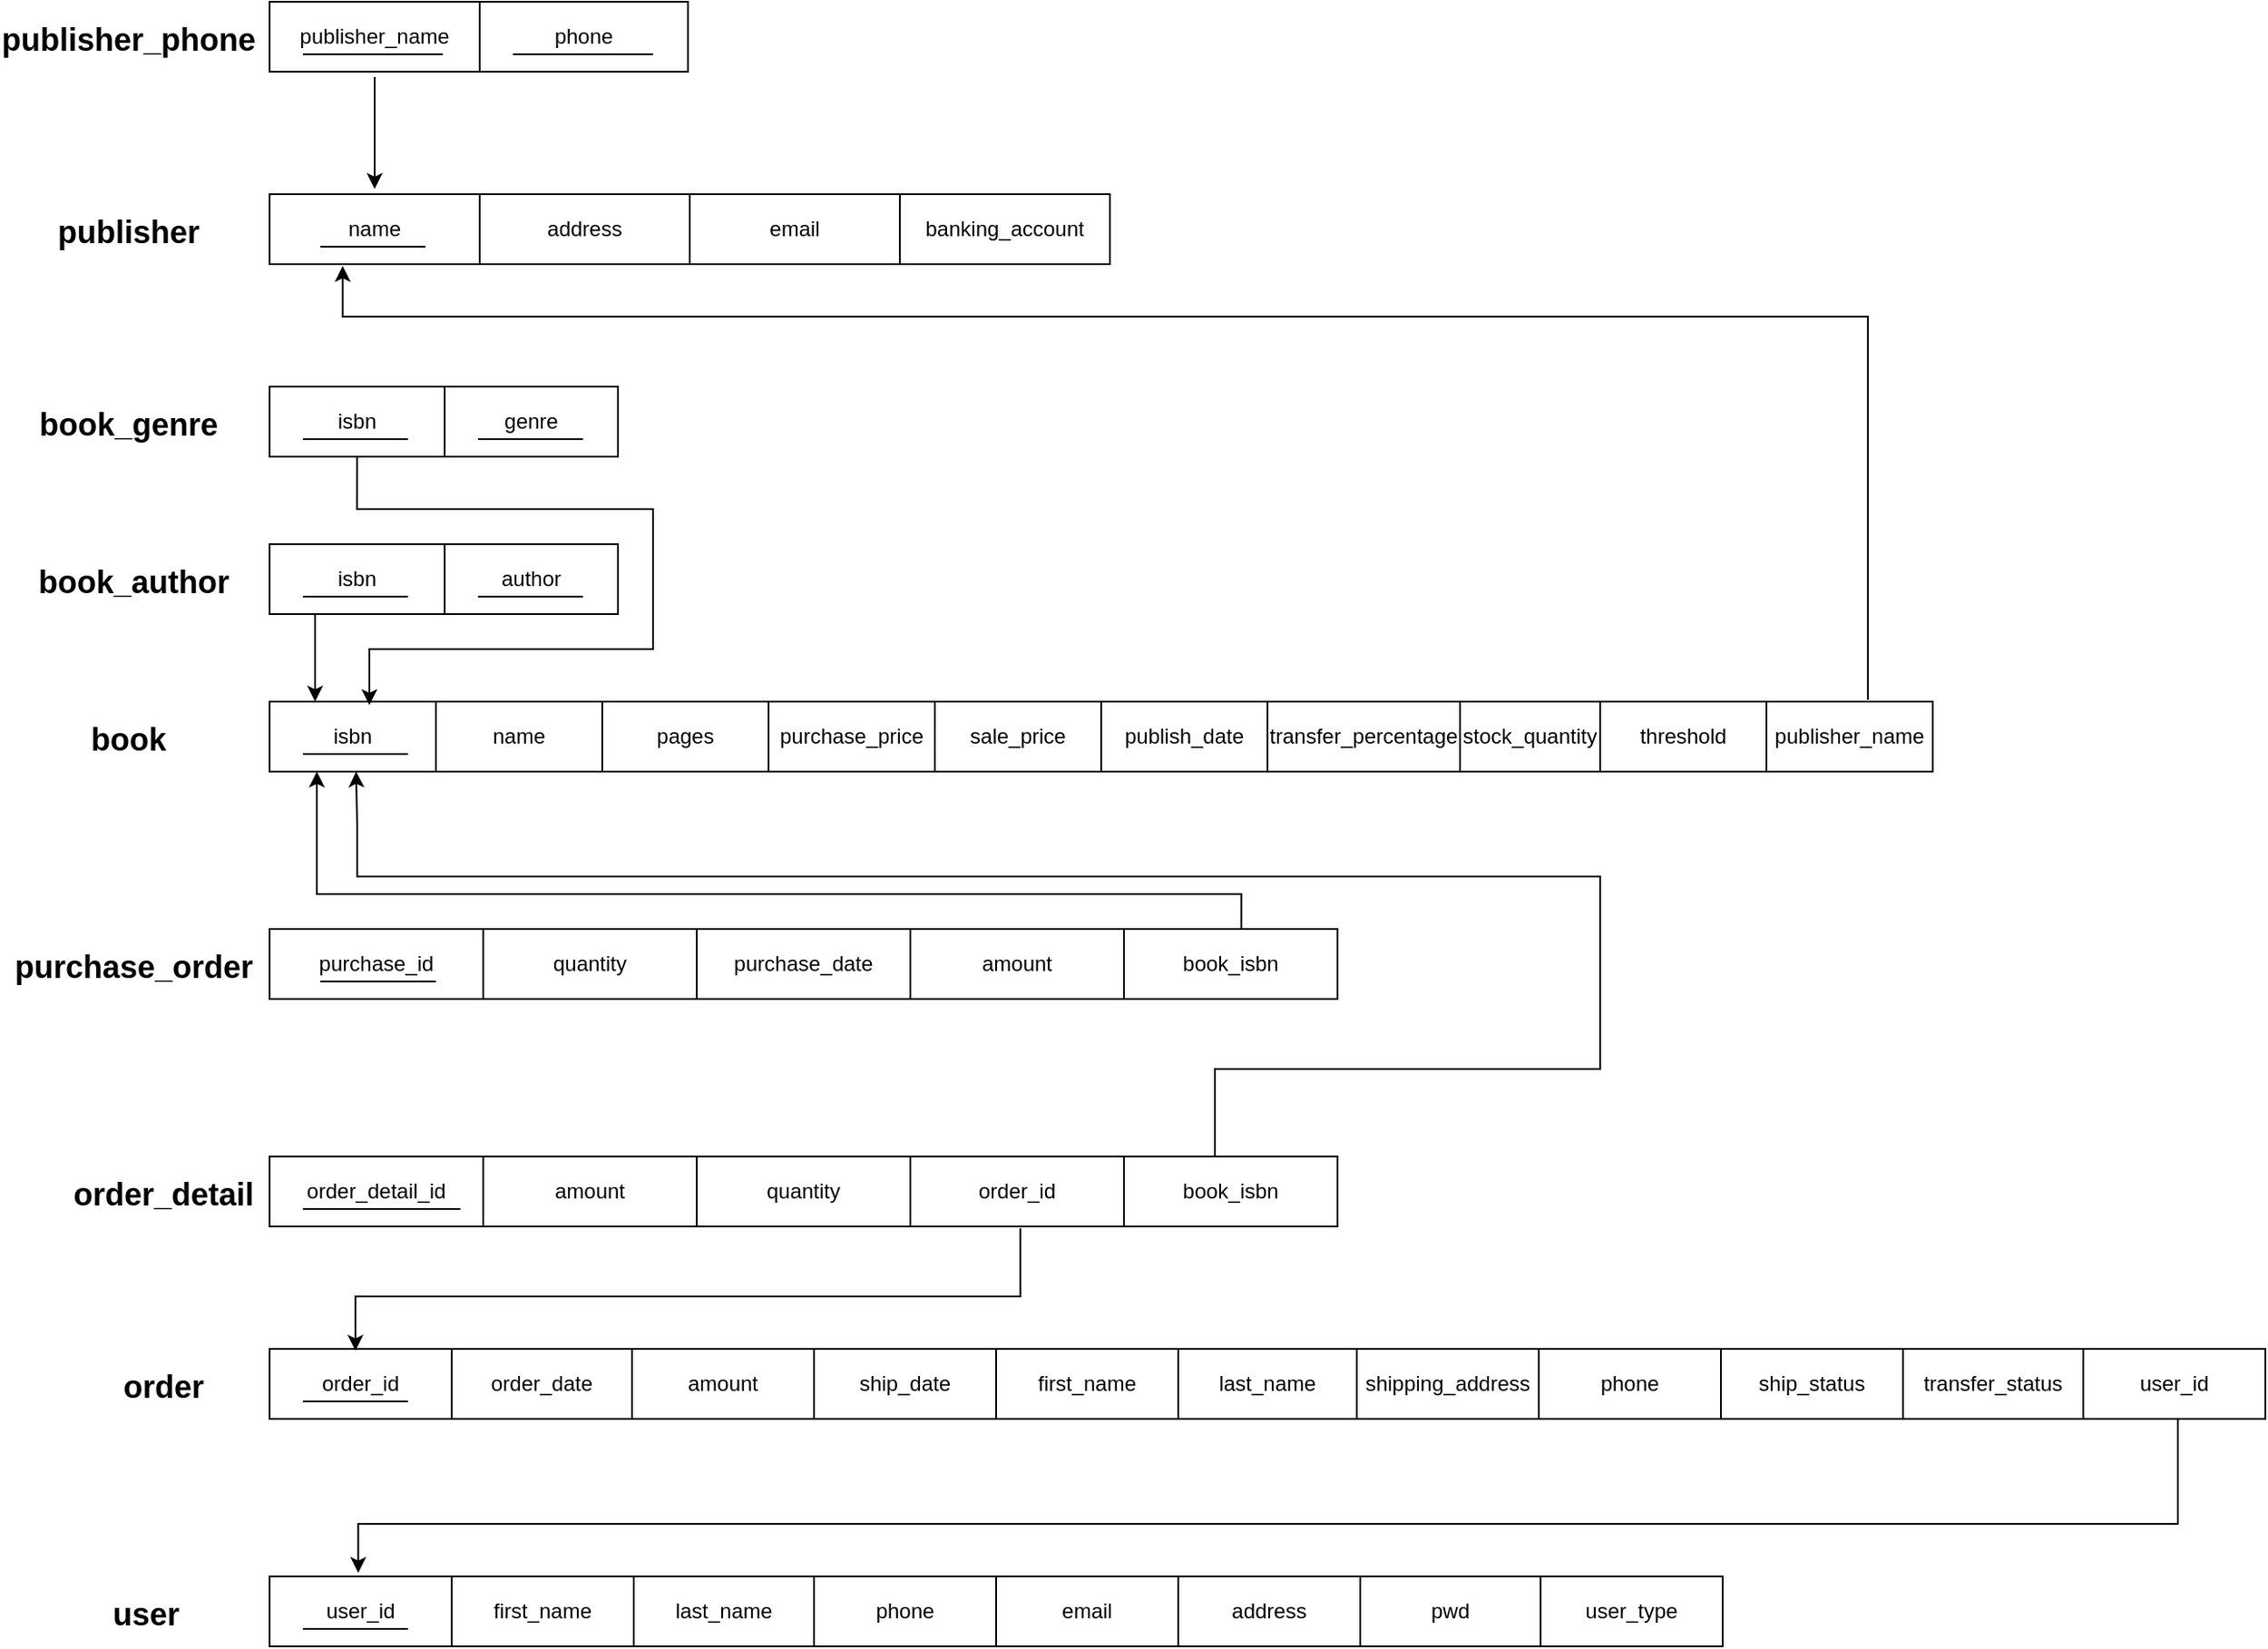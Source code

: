 <mxfile version="20.3.0" type="device"><diagram id="6dSAXso7YsHhL1uXERNB" name="第 1 页"><mxGraphModel dx="2889" dy="1225" grid="1" gridSize="10" guides="1" tooltips="1" connect="1" arrows="1" fold="1" page="1" pageScale="1" pageWidth="827" pageHeight="1169" math="0" shadow="0"><root><mxCell id="0"/><mxCell id="1" parent="0"/><mxCell id="fuvkfiXoWG5UHSVPARxQ-1" value="" style="shape=table;startSize=0;container=1;collapsible=0;childLayout=tableLayout;" vertex="1" parent="1"><mxGeometry x="151" y="220" width="480" height="40" as="geometry"/></mxCell><mxCell id="fuvkfiXoWG5UHSVPARxQ-2" value="" style="shape=tableRow;horizontal=0;startSize=0;swimlaneHead=0;swimlaneBody=0;top=0;left=0;bottom=0;right=0;collapsible=0;dropTarget=0;fillColor=none;points=[[0,0.5],[1,0.5]];portConstraint=eastwest;" vertex="1" parent="fuvkfiXoWG5UHSVPARxQ-1"><mxGeometry width="480" height="40" as="geometry"/></mxCell><mxCell id="fuvkfiXoWG5UHSVPARxQ-3" value="name" style="shape=partialRectangle;html=1;whiteSpace=wrap;connectable=0;overflow=hidden;fillColor=none;top=0;left=0;bottom=0;right=0;pointerEvents=1;" vertex="1" parent="fuvkfiXoWG5UHSVPARxQ-2"><mxGeometry width="120" height="40" as="geometry"><mxRectangle width="120" height="40" as="alternateBounds"/></mxGeometry></mxCell><mxCell id="fuvkfiXoWG5UHSVPARxQ-4" value="address" style="shape=partialRectangle;html=1;whiteSpace=wrap;connectable=0;overflow=hidden;fillColor=none;top=0;left=0;bottom=0;right=0;pointerEvents=1;" vertex="1" parent="fuvkfiXoWG5UHSVPARxQ-2"><mxGeometry x="120" width="120" height="40" as="geometry"><mxRectangle width="120" height="40" as="alternateBounds"/></mxGeometry></mxCell><mxCell id="fuvkfiXoWG5UHSVPARxQ-5" value="email" style="shape=partialRectangle;html=1;whiteSpace=wrap;connectable=0;overflow=hidden;fillColor=none;top=0;left=0;bottom=0;right=0;pointerEvents=1;" vertex="1" parent="fuvkfiXoWG5UHSVPARxQ-2"><mxGeometry x="240" width="120" height="40" as="geometry"><mxRectangle width="120" height="40" as="alternateBounds"/></mxGeometry></mxCell><mxCell id="fuvkfiXoWG5UHSVPARxQ-6" value="banking_account" style="shape=partialRectangle;html=1;whiteSpace=wrap;connectable=0;overflow=hidden;fillColor=none;top=0;left=0;bottom=0;right=0;pointerEvents=1;" vertex="1" parent="fuvkfiXoWG5UHSVPARxQ-2"><mxGeometry x="360" width="120" height="40" as="geometry"><mxRectangle width="120" height="40" as="alternateBounds"/></mxGeometry></mxCell><mxCell id="fuvkfiXoWG5UHSVPARxQ-8" value="" style="shape=table;startSize=0;container=1;collapsible=0;childLayout=tableLayout;" vertex="1" parent="1"><mxGeometry x="151" y="510" width="950" height="40" as="geometry"/></mxCell><mxCell id="fuvkfiXoWG5UHSVPARxQ-9" value="" style="shape=tableRow;horizontal=0;startSize=0;swimlaneHead=0;swimlaneBody=0;top=0;left=0;bottom=0;right=0;collapsible=0;dropTarget=0;fillColor=none;points=[[0,0.5],[1,0.5]];portConstraint=eastwest;" vertex="1" parent="fuvkfiXoWG5UHSVPARxQ-8"><mxGeometry width="950" height="40" as="geometry"/></mxCell><mxCell id="fuvkfiXoWG5UHSVPARxQ-10" value="isbn" style="shape=partialRectangle;html=1;whiteSpace=wrap;connectable=0;overflow=hidden;fillColor=none;top=0;left=0;bottom=0;right=0;pointerEvents=1;" vertex="1" parent="fuvkfiXoWG5UHSVPARxQ-9"><mxGeometry width="95" height="40" as="geometry"><mxRectangle width="95" height="40" as="alternateBounds"/></mxGeometry></mxCell><mxCell id="fuvkfiXoWG5UHSVPARxQ-11" value="name" style="shape=partialRectangle;html=1;whiteSpace=wrap;connectable=0;overflow=hidden;fillColor=none;top=0;left=0;bottom=0;right=0;pointerEvents=1;" vertex="1" parent="fuvkfiXoWG5UHSVPARxQ-9"><mxGeometry x="95" width="95" height="40" as="geometry"><mxRectangle width="95" height="40" as="alternateBounds"/></mxGeometry></mxCell><mxCell id="fuvkfiXoWG5UHSVPARxQ-12" value="pages" style="shape=partialRectangle;html=1;whiteSpace=wrap;connectable=0;overflow=hidden;fillColor=none;top=0;left=0;bottom=0;right=0;pointerEvents=1;" vertex="1" parent="fuvkfiXoWG5UHSVPARxQ-9"><mxGeometry x="190" width="95" height="40" as="geometry"><mxRectangle width="95" height="40" as="alternateBounds"/></mxGeometry></mxCell><mxCell id="fuvkfiXoWG5UHSVPARxQ-13" value="purchase_price" style="shape=partialRectangle;html=1;whiteSpace=wrap;connectable=0;overflow=hidden;fillColor=none;top=0;left=0;bottom=0;right=0;pointerEvents=1;" vertex="1" parent="fuvkfiXoWG5UHSVPARxQ-9"><mxGeometry x="285" width="95" height="40" as="geometry"><mxRectangle width="95" height="40" as="alternateBounds"/></mxGeometry></mxCell><mxCell id="fuvkfiXoWG5UHSVPARxQ-14" value="sale_price" style="shape=partialRectangle;html=1;whiteSpace=wrap;connectable=0;overflow=hidden;fillColor=none;top=0;left=0;bottom=0;right=0;pointerEvents=1;" vertex="1" parent="fuvkfiXoWG5UHSVPARxQ-9"><mxGeometry x="380" width="95" height="40" as="geometry"><mxRectangle width="95" height="40" as="alternateBounds"/></mxGeometry></mxCell><mxCell id="fuvkfiXoWG5UHSVPARxQ-15" value="publish_date" style="shape=partialRectangle;html=1;whiteSpace=wrap;connectable=0;overflow=hidden;fillColor=none;top=0;left=0;bottom=0;right=0;pointerEvents=1;" vertex="1" parent="fuvkfiXoWG5UHSVPARxQ-9"><mxGeometry x="475" width="95" height="40" as="geometry"><mxRectangle width="95" height="40" as="alternateBounds"/></mxGeometry></mxCell><mxCell id="fuvkfiXoWG5UHSVPARxQ-16" value="transfer_percentage" style="shape=partialRectangle;html=1;whiteSpace=wrap;connectable=0;overflow=hidden;fillColor=none;top=0;left=0;bottom=0;right=0;pointerEvents=1;" vertex="1" parent="fuvkfiXoWG5UHSVPARxQ-9"><mxGeometry x="570" width="110" height="40" as="geometry"><mxRectangle width="110" height="40" as="alternateBounds"/></mxGeometry></mxCell><mxCell id="fuvkfiXoWG5UHSVPARxQ-17" value="stock_quantity" style="shape=partialRectangle;html=1;whiteSpace=wrap;connectable=0;overflow=hidden;fillColor=none;top=0;left=0;bottom=0;right=0;pointerEvents=1;" vertex="1" parent="fuvkfiXoWG5UHSVPARxQ-9"><mxGeometry x="680" width="80" height="40" as="geometry"><mxRectangle width="80" height="40" as="alternateBounds"/></mxGeometry></mxCell><mxCell id="fuvkfiXoWG5UHSVPARxQ-20" value="threshold" style="shape=partialRectangle;html=1;whiteSpace=wrap;connectable=0;overflow=hidden;fillColor=none;top=0;left=0;bottom=0;right=0;pointerEvents=1;" vertex="1" parent="fuvkfiXoWG5UHSVPARxQ-9"><mxGeometry x="760" width="95" height="40" as="geometry"><mxRectangle width="95" height="40" as="alternateBounds"/></mxGeometry></mxCell><mxCell id="fuvkfiXoWG5UHSVPARxQ-21" value="publisher_name" style="shape=partialRectangle;html=1;whiteSpace=wrap;connectable=0;overflow=hidden;fillColor=none;top=0;left=0;bottom=0;right=0;pointerEvents=1;" vertex="1" parent="fuvkfiXoWG5UHSVPARxQ-9"><mxGeometry x="855" width="95" height="40" as="geometry"><mxRectangle width="95" height="40" as="alternateBounds"/></mxGeometry></mxCell><mxCell id="fuvkfiXoWG5UHSVPARxQ-22" value="" style="shape=table;startSize=0;container=1;collapsible=0;childLayout=tableLayout;" vertex="1" parent="1"><mxGeometry x="151" y="770" width="610" height="40" as="geometry"/></mxCell><mxCell id="fuvkfiXoWG5UHSVPARxQ-23" value="" style="shape=tableRow;horizontal=0;startSize=0;swimlaneHead=0;swimlaneBody=0;top=0;left=0;bottom=0;right=0;collapsible=0;dropTarget=0;fillColor=none;points=[[0,0.5],[1,0.5]];portConstraint=eastwest;" vertex="1" parent="fuvkfiXoWG5UHSVPARxQ-22"><mxGeometry width="610" height="40" as="geometry"/></mxCell><mxCell id="fuvkfiXoWG5UHSVPARxQ-24" value="order_detail_id" style="shape=partialRectangle;html=1;whiteSpace=wrap;connectable=0;overflow=hidden;fillColor=none;top=0;left=0;bottom=0;right=0;pointerEvents=1;" vertex="1" parent="fuvkfiXoWG5UHSVPARxQ-23"><mxGeometry width="122" height="40" as="geometry"><mxRectangle width="122" height="40" as="alternateBounds"/></mxGeometry></mxCell><mxCell id="fuvkfiXoWG5UHSVPARxQ-25" value="amount" style="shape=partialRectangle;html=1;whiteSpace=wrap;connectable=0;overflow=hidden;fillColor=none;top=0;left=0;bottom=0;right=0;pointerEvents=1;" vertex="1" parent="fuvkfiXoWG5UHSVPARxQ-23"><mxGeometry x="122" width="122" height="40" as="geometry"><mxRectangle width="122" height="40" as="alternateBounds"/></mxGeometry></mxCell><mxCell id="fuvkfiXoWG5UHSVPARxQ-26" value="quantity" style="shape=partialRectangle;html=1;whiteSpace=wrap;connectable=0;overflow=hidden;fillColor=none;top=0;left=0;bottom=0;right=0;pointerEvents=1;" vertex="1" parent="fuvkfiXoWG5UHSVPARxQ-23"><mxGeometry x="244" width="122" height="40" as="geometry"><mxRectangle width="122" height="40" as="alternateBounds"/></mxGeometry></mxCell><mxCell id="fuvkfiXoWG5UHSVPARxQ-27" value="order_id" style="shape=partialRectangle;html=1;whiteSpace=wrap;connectable=0;overflow=hidden;fillColor=none;top=0;left=0;bottom=0;right=0;pointerEvents=1;" vertex="1" parent="fuvkfiXoWG5UHSVPARxQ-23"><mxGeometry x="366" width="122" height="40" as="geometry"><mxRectangle width="122" height="40" as="alternateBounds"/></mxGeometry></mxCell><mxCell id="fuvkfiXoWG5UHSVPARxQ-28" value="book_isbn" style="shape=partialRectangle;html=1;whiteSpace=wrap;connectable=0;overflow=hidden;fillColor=none;top=0;left=0;bottom=0;right=0;pointerEvents=1;" vertex="1" parent="fuvkfiXoWG5UHSVPARxQ-23"><mxGeometry x="488" width="122" height="40" as="geometry"><mxRectangle width="122" height="40" as="alternateBounds"/></mxGeometry></mxCell><mxCell id="fuvkfiXoWG5UHSVPARxQ-29" value="" style="shape=table;startSize=0;container=1;collapsible=0;childLayout=tableLayout;" vertex="1" parent="1"><mxGeometry x="151" y="880" width="1140" height="40" as="geometry"/></mxCell><mxCell id="fuvkfiXoWG5UHSVPARxQ-30" value="" style="shape=tableRow;horizontal=0;startSize=0;swimlaneHead=0;swimlaneBody=0;top=0;left=0;bottom=0;right=0;collapsible=0;dropTarget=0;fillColor=none;points=[[0,0.5],[1,0.5]];portConstraint=eastwest;" vertex="1" parent="fuvkfiXoWG5UHSVPARxQ-29"><mxGeometry width="1140" height="40" as="geometry"/></mxCell><mxCell id="fuvkfiXoWG5UHSVPARxQ-31" value="order_id" style="shape=partialRectangle;html=1;whiteSpace=wrap;connectable=0;overflow=hidden;fillColor=none;top=0;left=0;bottom=0;right=0;pointerEvents=1;" vertex="1" parent="fuvkfiXoWG5UHSVPARxQ-30"><mxGeometry width="104" height="40" as="geometry"><mxRectangle width="104" height="40" as="alternateBounds"/></mxGeometry></mxCell><mxCell id="fuvkfiXoWG5UHSVPARxQ-32" value="order_date" style="shape=partialRectangle;html=1;whiteSpace=wrap;connectable=0;overflow=hidden;fillColor=none;top=0;left=0;bottom=0;right=0;pointerEvents=1;" vertex="1" parent="fuvkfiXoWG5UHSVPARxQ-30"><mxGeometry x="104" width="103" height="40" as="geometry"><mxRectangle width="103" height="40" as="alternateBounds"/></mxGeometry></mxCell><mxCell id="fuvkfiXoWG5UHSVPARxQ-33" value="amount" style="shape=partialRectangle;html=1;whiteSpace=wrap;connectable=0;overflow=hidden;fillColor=none;top=0;left=0;bottom=0;right=0;pointerEvents=1;" vertex="1" parent="fuvkfiXoWG5UHSVPARxQ-30"><mxGeometry x="207" width="104" height="40" as="geometry"><mxRectangle width="104" height="40" as="alternateBounds"/></mxGeometry></mxCell><mxCell id="fuvkfiXoWG5UHSVPARxQ-34" value="ship_date" style="shape=partialRectangle;html=1;whiteSpace=wrap;connectable=0;overflow=hidden;fillColor=none;top=0;left=0;bottom=0;right=0;pointerEvents=1;" vertex="1" parent="fuvkfiXoWG5UHSVPARxQ-30"><mxGeometry x="311" width="104" height="40" as="geometry"><mxRectangle width="104" height="40" as="alternateBounds"/></mxGeometry></mxCell><mxCell id="fuvkfiXoWG5UHSVPARxQ-35" value="first_name" style="shape=partialRectangle;html=1;whiteSpace=wrap;connectable=0;overflow=hidden;fillColor=none;top=0;left=0;bottom=0;right=0;pointerEvents=1;" vertex="1" parent="fuvkfiXoWG5UHSVPARxQ-30"><mxGeometry x="415" width="104" height="40" as="geometry"><mxRectangle width="104" height="40" as="alternateBounds"/></mxGeometry></mxCell><mxCell id="fuvkfiXoWG5UHSVPARxQ-36" value="last_name" style="shape=partialRectangle;html=1;whiteSpace=wrap;connectable=0;overflow=hidden;fillColor=none;top=0;left=0;bottom=0;right=0;pointerEvents=1;" vertex="1" parent="fuvkfiXoWG5UHSVPARxQ-30"><mxGeometry x="519" width="102" height="40" as="geometry"><mxRectangle width="102" height="40" as="alternateBounds"/></mxGeometry></mxCell><mxCell id="fuvkfiXoWG5UHSVPARxQ-37" value="shipping_address" style="shape=partialRectangle;html=1;whiteSpace=wrap;connectable=0;overflow=hidden;fillColor=none;top=0;left=0;bottom=0;right=0;pointerEvents=1;" vertex="1" parent="fuvkfiXoWG5UHSVPARxQ-30"><mxGeometry x="621" width="104" height="40" as="geometry"><mxRectangle width="104" height="40" as="alternateBounds"/></mxGeometry></mxCell><mxCell id="fuvkfiXoWG5UHSVPARxQ-38" value="phone" style="shape=partialRectangle;html=1;whiteSpace=wrap;connectable=0;overflow=hidden;fillColor=none;top=0;left=0;bottom=0;right=0;pointerEvents=1;" vertex="1" parent="fuvkfiXoWG5UHSVPARxQ-30"><mxGeometry x="725" width="104" height="40" as="geometry"><mxRectangle width="104" height="40" as="alternateBounds"/></mxGeometry></mxCell><mxCell id="fuvkfiXoWG5UHSVPARxQ-39" value="ship_status" style="shape=partialRectangle;html=1;whiteSpace=wrap;connectable=0;overflow=hidden;fillColor=none;top=0;left=0;bottom=0;right=0;pointerEvents=1;" vertex="1" parent="fuvkfiXoWG5UHSVPARxQ-30"><mxGeometry x="829" width="104" height="40" as="geometry"><mxRectangle width="104" height="40" as="alternateBounds"/></mxGeometry></mxCell><mxCell id="fuvkfiXoWG5UHSVPARxQ-40" value="transfer_status" style="shape=partialRectangle;html=1;whiteSpace=wrap;connectable=0;overflow=hidden;fillColor=none;top=0;left=0;bottom=0;right=0;pointerEvents=1;" vertex="1" parent="fuvkfiXoWG5UHSVPARxQ-30"><mxGeometry x="933" width="103" height="40" as="geometry"><mxRectangle width="103" height="40" as="alternateBounds"/></mxGeometry></mxCell><mxCell id="fuvkfiXoWG5UHSVPARxQ-41" value="user_id" style="shape=partialRectangle;html=1;whiteSpace=wrap;connectable=0;overflow=hidden;fillColor=none;top=0;left=0;bottom=0;right=0;pointerEvents=1;" vertex="1" parent="fuvkfiXoWG5UHSVPARxQ-30"><mxGeometry x="1036" width="104" height="40" as="geometry"><mxRectangle width="104" height="40" as="alternateBounds"/></mxGeometry></mxCell><mxCell id="fuvkfiXoWG5UHSVPARxQ-42" value="" style="shape=table;startSize=0;container=1;collapsible=0;childLayout=tableLayout;" vertex="1" parent="1"><mxGeometry x="151" y="1010" width="830" height="40" as="geometry"/></mxCell><mxCell id="fuvkfiXoWG5UHSVPARxQ-43" value="" style="shape=tableRow;horizontal=0;startSize=0;swimlaneHead=0;swimlaneBody=0;top=0;left=0;bottom=0;right=0;collapsible=0;dropTarget=0;fillColor=none;points=[[0,0.5],[1,0.5]];portConstraint=eastwest;" vertex="1" parent="fuvkfiXoWG5UHSVPARxQ-42"><mxGeometry width="830" height="40" as="geometry"/></mxCell><mxCell id="fuvkfiXoWG5UHSVPARxQ-44" value="user_id" style="shape=partialRectangle;html=1;whiteSpace=wrap;connectable=0;overflow=hidden;fillColor=none;top=0;left=0;bottom=0;right=0;pointerEvents=1;" vertex="1" parent="fuvkfiXoWG5UHSVPARxQ-43"><mxGeometry width="104" height="40" as="geometry"><mxRectangle width="104" height="40" as="alternateBounds"/></mxGeometry></mxCell><mxCell id="fuvkfiXoWG5UHSVPARxQ-45" value="first_name" style="shape=partialRectangle;html=1;whiteSpace=wrap;connectable=0;overflow=hidden;fillColor=none;top=0;left=0;bottom=0;right=0;pointerEvents=1;" vertex="1" parent="fuvkfiXoWG5UHSVPARxQ-43"><mxGeometry x="104" width="104" height="40" as="geometry"><mxRectangle width="104" height="40" as="alternateBounds"/></mxGeometry></mxCell><mxCell id="fuvkfiXoWG5UHSVPARxQ-46" value="last_name" style="shape=partialRectangle;html=1;whiteSpace=wrap;connectable=0;overflow=hidden;fillColor=none;top=0;left=0;bottom=0;right=0;pointerEvents=1;" vertex="1" parent="fuvkfiXoWG5UHSVPARxQ-43"><mxGeometry x="208" width="103" height="40" as="geometry"><mxRectangle width="103" height="40" as="alternateBounds"/></mxGeometry></mxCell><mxCell id="fuvkfiXoWG5UHSVPARxQ-47" value="phone" style="shape=partialRectangle;html=1;whiteSpace=wrap;connectable=0;overflow=hidden;fillColor=none;top=0;left=0;bottom=0;right=0;pointerEvents=1;" vertex="1" parent="fuvkfiXoWG5UHSVPARxQ-43"><mxGeometry x="311" width="104" height="40" as="geometry"><mxRectangle width="104" height="40" as="alternateBounds"/></mxGeometry></mxCell><mxCell id="fuvkfiXoWG5UHSVPARxQ-48" value="email" style="shape=partialRectangle;html=1;whiteSpace=wrap;connectable=0;overflow=hidden;fillColor=none;top=0;left=0;bottom=0;right=0;pointerEvents=1;" vertex="1" parent="fuvkfiXoWG5UHSVPARxQ-43"><mxGeometry x="415" width="104" height="40" as="geometry"><mxRectangle width="104" height="40" as="alternateBounds"/></mxGeometry></mxCell><mxCell id="fuvkfiXoWG5UHSVPARxQ-49" value="address" style="shape=partialRectangle;html=1;whiteSpace=wrap;connectable=0;overflow=hidden;fillColor=none;top=0;left=0;bottom=0;right=0;pointerEvents=1;" vertex="1" parent="fuvkfiXoWG5UHSVPARxQ-43"><mxGeometry x="519" width="104" height="40" as="geometry"><mxRectangle width="104" height="40" as="alternateBounds"/></mxGeometry></mxCell><mxCell id="fuvkfiXoWG5UHSVPARxQ-50" value="pwd" style="shape=partialRectangle;html=1;whiteSpace=wrap;connectable=0;overflow=hidden;fillColor=none;top=0;left=0;bottom=0;right=0;pointerEvents=1;" vertex="1" parent="fuvkfiXoWG5UHSVPARxQ-43"><mxGeometry x="623" width="103" height="40" as="geometry"><mxRectangle width="103" height="40" as="alternateBounds"/></mxGeometry></mxCell><mxCell id="fuvkfiXoWG5UHSVPARxQ-51" value="user_type" style="shape=partialRectangle;html=1;whiteSpace=wrap;connectable=0;overflow=hidden;fillColor=none;top=0;left=0;bottom=0;right=0;pointerEvents=1;" vertex="1" parent="fuvkfiXoWG5UHSVPARxQ-43"><mxGeometry x="726" width="104" height="40" as="geometry"><mxRectangle width="104" height="40" as="alternateBounds"/></mxGeometry></mxCell><mxCell id="fuvkfiXoWG5UHSVPARxQ-52" value="" style="shape=table;startSize=0;container=1;collapsible=0;childLayout=tableLayout;" vertex="1" parent="1"><mxGeometry x="151" y="640" width="610" height="40" as="geometry"/></mxCell><mxCell id="fuvkfiXoWG5UHSVPARxQ-53" value="" style="shape=tableRow;horizontal=0;startSize=0;swimlaneHead=0;swimlaneBody=0;top=0;left=0;bottom=0;right=0;collapsible=0;dropTarget=0;fillColor=none;points=[[0,0.5],[1,0.5]];portConstraint=eastwest;" vertex="1" parent="fuvkfiXoWG5UHSVPARxQ-52"><mxGeometry width="610" height="40" as="geometry"/></mxCell><mxCell id="fuvkfiXoWG5UHSVPARxQ-54" value="purchase_id" style="shape=partialRectangle;html=1;whiteSpace=wrap;connectable=0;overflow=hidden;fillColor=none;top=0;left=0;bottom=0;right=0;pointerEvents=1;" vertex="1" parent="fuvkfiXoWG5UHSVPARxQ-53"><mxGeometry width="122" height="40" as="geometry"><mxRectangle width="122" height="40" as="alternateBounds"/></mxGeometry></mxCell><mxCell id="fuvkfiXoWG5UHSVPARxQ-55" value="quantity" style="shape=partialRectangle;html=1;whiteSpace=wrap;connectable=0;overflow=hidden;fillColor=none;top=0;left=0;bottom=0;right=0;pointerEvents=1;" vertex="1" parent="fuvkfiXoWG5UHSVPARxQ-53"><mxGeometry x="122" width="122" height="40" as="geometry"><mxRectangle width="122" height="40" as="alternateBounds"/></mxGeometry></mxCell><mxCell id="fuvkfiXoWG5UHSVPARxQ-56" value="purchase_date" style="shape=partialRectangle;html=1;whiteSpace=wrap;connectable=0;overflow=hidden;fillColor=none;top=0;left=0;bottom=0;right=0;pointerEvents=1;" vertex="1" parent="fuvkfiXoWG5UHSVPARxQ-53"><mxGeometry x="244" width="122" height="40" as="geometry"><mxRectangle width="122" height="40" as="alternateBounds"/></mxGeometry></mxCell><mxCell id="fuvkfiXoWG5UHSVPARxQ-57" value="amount" style="shape=partialRectangle;html=1;whiteSpace=wrap;connectable=0;overflow=hidden;fillColor=none;top=0;left=0;bottom=0;right=0;pointerEvents=1;" vertex="1" parent="fuvkfiXoWG5UHSVPARxQ-53"><mxGeometry x="366" width="122" height="40" as="geometry"><mxRectangle width="122" height="40" as="alternateBounds"/></mxGeometry></mxCell><mxCell id="fuvkfiXoWG5UHSVPARxQ-58" value="book_isbn" style="shape=partialRectangle;html=1;whiteSpace=wrap;connectable=0;overflow=hidden;fillColor=none;top=0;left=0;bottom=0;right=0;pointerEvents=1;" vertex="1" parent="fuvkfiXoWG5UHSVPARxQ-53"><mxGeometry x="488" width="122" height="40" as="geometry"><mxRectangle width="122" height="40" as="alternateBounds"/></mxGeometry></mxCell><mxCell id="fuvkfiXoWG5UHSVPARxQ-60" value="" style="edgeStyle=elbowEdgeStyle;elbow=vertical;endArrow=classic;html=1;rounded=0;exitX=0.961;exitY=-0.025;exitDx=0;exitDy=0;exitPerimeter=0;entryX=0.087;entryY=1.025;entryDx=0;entryDy=0;entryPerimeter=0;" edge="1" parent="1" source="fuvkfiXoWG5UHSVPARxQ-9" target="fuvkfiXoWG5UHSVPARxQ-2"><mxGeometry width="50" height="50" relative="1" as="geometry"><mxPoint x="1241" y="180" as="sourcePoint"/><mxPoint x="1291" y="130" as="targetPoint"/><Array as="points"><mxPoint x="680" y="290"/><mxPoint x="710" y="250"/></Array></mxGeometry></mxCell><mxCell id="fuvkfiXoWG5UHSVPARxQ-61" value="" style="edgeStyle=elbowEdgeStyle;elbow=vertical;endArrow=classic;html=1;rounded=0;exitX=0.91;exitY=0;exitDx=0;exitDy=0;exitPerimeter=0;" edge="1" parent="1" source="fuvkfiXoWG5UHSVPARxQ-53"><mxGeometry width="50" height="50" relative="1" as="geometry"><mxPoint x="741" y="630" as="sourcePoint"/><mxPoint x="178" y="550" as="targetPoint"/><Array as="points"><mxPoint x="441" y="620"/></Array></mxGeometry></mxCell><mxCell id="fuvkfiXoWG5UHSVPARxQ-63" value="" style="edgeStyle=segmentEdgeStyle;endArrow=classic;html=1;rounded=0;exitX=0.887;exitY=0;exitDx=0;exitDy=0;exitPerimeter=0;startSize=9;entryX=0.052;entryY=1;entryDx=0;entryDy=0;entryPerimeter=0;" edge="1" parent="1" source="fuvkfiXoWG5UHSVPARxQ-23" target="fuvkfiXoWG5UHSVPARxQ-9"><mxGeometry width="50" height="50" relative="1" as="geometry"><mxPoint x="691" y="710" as="sourcePoint"/><mxPoint x="200" y="580" as="targetPoint"/><Array as="points"><mxPoint x="691" y="770"/><mxPoint x="691" y="720"/><mxPoint x="911" y="720"/><mxPoint x="911" y="610"/><mxPoint x="201" y="610"/><mxPoint x="201" y="580"/></Array></mxGeometry></mxCell><mxCell id="fuvkfiXoWG5UHSVPARxQ-64" value="" style="edgeStyle=elbowEdgeStyle;elbow=vertical;endArrow=classic;html=1;rounded=0;startSize=9;entryX=0.043;entryY=0.025;entryDx=0;entryDy=0;entryPerimeter=0;exitX=0.703;exitY=1.025;exitDx=0;exitDy=0;exitPerimeter=0;" edge="1" parent="1" source="fuvkfiXoWG5UHSVPARxQ-23" target="fuvkfiXoWG5UHSVPARxQ-30"><mxGeometry width="50" height="50" relative="1" as="geometry"><mxPoint x="611" y="870" as="sourcePoint"/><mxPoint x="291" y="845" as="targetPoint"/><Array as="points"><mxPoint x="391" y="850"/></Array></mxGeometry></mxCell><mxCell id="fuvkfiXoWG5UHSVPARxQ-65" value="" style="edgeStyle=elbowEdgeStyle;elbow=vertical;endArrow=classic;html=1;rounded=0;startSize=9;entryX=0.061;entryY=-0.05;entryDx=0;entryDy=0;entryPerimeter=0;" edge="1" parent="1" target="fuvkfiXoWG5UHSVPARxQ-43"><mxGeometry width="50" height="50" relative="1" as="geometry"><mxPoint x="1241" y="920" as="sourcePoint"/><mxPoint x="1301" y="1000" as="targetPoint"/><Array as="points"><mxPoint x="721" y="980"/></Array></mxGeometry></mxCell><mxCell id="fuvkfiXoWG5UHSVPARxQ-66" value="&lt;font style=&quot;font-size: 18px;&quot;&gt;publisher&lt;/font&gt;" style="text;strokeColor=none;fillColor=none;html=1;fontSize=24;fontStyle=1;verticalAlign=middle;align=center;" vertex="1" parent="1"><mxGeometry x="20" y="220" width="100" height="40" as="geometry"/></mxCell><mxCell id="fuvkfiXoWG5UHSVPARxQ-67" value="&lt;font style=&quot;font-size: 18px;&quot;&gt;book&lt;/font&gt;" style="text;strokeColor=none;fillColor=none;html=1;fontSize=24;fontStyle=1;verticalAlign=middle;align=center;" vertex="1" parent="1"><mxGeometry x="20" y="510" width="100" height="40" as="geometry"/></mxCell><mxCell id="fuvkfiXoWG5UHSVPARxQ-68" value="&lt;font style=&quot;font-size: 18px;&quot;&gt;purchase_order&lt;/font&gt;" style="text;strokeColor=none;fillColor=none;html=1;fontSize=24;fontStyle=1;verticalAlign=middle;align=center;" vertex="1" parent="1"><mxGeometry x="23" y="640" width="100" height="40" as="geometry"/></mxCell><mxCell id="fuvkfiXoWG5UHSVPARxQ-69" value="&lt;font style=&quot;font-size: 18px;&quot;&gt;order_detail&lt;/font&gt;" style="text;strokeColor=none;fillColor=none;html=1;fontSize=24;fontStyle=1;verticalAlign=middle;align=center;" vertex="1" parent="1"><mxGeometry x="40" y="770" width="100" height="40" as="geometry"/></mxCell><mxCell id="fuvkfiXoWG5UHSVPARxQ-70" value="&lt;font style=&quot;font-size: 18px;&quot;&gt;order&lt;/font&gt;" style="text;strokeColor=none;fillColor=none;html=1;fontSize=24;fontStyle=1;verticalAlign=middle;align=center;" vertex="1" parent="1"><mxGeometry x="40" y="880" width="100" height="40" as="geometry"/></mxCell><mxCell id="fuvkfiXoWG5UHSVPARxQ-71" value="&lt;font style=&quot;font-size: 18px;&quot;&gt;user&lt;/font&gt;" style="text;strokeColor=none;fillColor=none;html=1;fontSize=24;fontStyle=1;verticalAlign=middle;align=center;" vertex="1" parent="1"><mxGeometry x="30" y="1010" width="100" height="40" as="geometry"/></mxCell><mxCell id="fuvkfiXoWG5UHSVPARxQ-72" value="" style="endArrow=none;html=1;rounded=0;fontSize=18;startSize=9;" edge="1" parent="1"><mxGeometry width="50" height="50" relative="1" as="geometry"><mxPoint x="180" y="250" as="sourcePoint"/><mxPoint x="240" y="250" as="targetPoint"/></mxGeometry></mxCell><mxCell id="fuvkfiXoWG5UHSVPARxQ-73" value="" style="endArrow=none;html=1;rounded=0;fontSize=18;startSize=9;" edge="1" parent="1"><mxGeometry width="50" height="50" relative="1" as="geometry"><mxPoint x="170" y="540" as="sourcePoint"/><mxPoint x="230" y="540" as="targetPoint"/></mxGeometry></mxCell><mxCell id="fuvkfiXoWG5UHSVPARxQ-74" value="" style="endArrow=none;html=1;rounded=0;fontSize=18;startSize=9;" edge="1" parent="1"><mxGeometry width="50" height="50" relative="1" as="geometry"><mxPoint x="180" y="670" as="sourcePoint"/><mxPoint x="246" y="670" as="targetPoint"/></mxGeometry></mxCell><mxCell id="fuvkfiXoWG5UHSVPARxQ-75" value="" style="endArrow=none;html=1;rounded=0;fontSize=18;startSize=9;" edge="1" parent="1"><mxGeometry width="50" height="50" relative="1" as="geometry"><mxPoint x="170" y="800" as="sourcePoint"/><mxPoint x="260" y="800" as="targetPoint"/></mxGeometry></mxCell><mxCell id="fuvkfiXoWG5UHSVPARxQ-76" value="" style="endArrow=none;html=1;rounded=0;fontSize=18;startSize=9;" edge="1" parent="1"><mxGeometry width="50" height="50" relative="1" as="geometry"><mxPoint x="170" y="910" as="sourcePoint"/><mxPoint x="230" y="910" as="targetPoint"/></mxGeometry></mxCell><mxCell id="fuvkfiXoWG5UHSVPARxQ-77" value="" style="endArrow=none;html=1;rounded=0;fontSize=18;startSize=9;" edge="1" parent="1"><mxGeometry width="50" height="50" relative="1" as="geometry"><mxPoint x="170" y="1040" as="sourcePoint"/><mxPoint x="230" y="1040" as="targetPoint"/></mxGeometry></mxCell><mxCell id="fuvkfiXoWG5UHSVPARxQ-86" value="" style="shape=table;startSize=0;container=1;collapsible=0;childLayout=tableLayout;fontSize=12;" vertex="1" parent="1"><mxGeometry x="151" y="420" width="199" height="40" as="geometry"/></mxCell><mxCell id="fuvkfiXoWG5UHSVPARxQ-87" value="" style="shape=tableRow;horizontal=0;startSize=0;swimlaneHead=0;swimlaneBody=0;top=0;left=0;bottom=0;right=0;collapsible=0;dropTarget=0;fillColor=none;points=[[0,0.5],[1,0.5]];portConstraint=eastwest;fontSize=12;" vertex="1" parent="fuvkfiXoWG5UHSVPARxQ-86"><mxGeometry width="199" height="40" as="geometry"/></mxCell><mxCell id="fuvkfiXoWG5UHSVPARxQ-88" value="isbn" style="shape=partialRectangle;html=1;whiteSpace=wrap;connectable=0;overflow=hidden;fillColor=none;top=0;left=0;bottom=0;right=0;pointerEvents=1;fontSize=12;" vertex="1" parent="fuvkfiXoWG5UHSVPARxQ-87"><mxGeometry width="100" height="40" as="geometry"><mxRectangle width="100" height="40" as="alternateBounds"/></mxGeometry></mxCell><mxCell id="fuvkfiXoWG5UHSVPARxQ-89" value="author" style="shape=partialRectangle;html=1;whiteSpace=wrap;connectable=0;overflow=hidden;fillColor=none;top=0;left=0;bottom=0;right=0;pointerEvents=1;fontSize=12;" vertex="1" parent="fuvkfiXoWG5UHSVPARxQ-87"><mxGeometry x="100" width="99" height="40" as="geometry"><mxRectangle width="99" height="40" as="alternateBounds"/></mxGeometry></mxCell><mxCell id="fuvkfiXoWG5UHSVPARxQ-90" value="" style="shape=table;startSize=0;container=1;collapsible=0;childLayout=tableLayout;fontSize=12;" vertex="1" parent="1"><mxGeometry x="151" y="330" width="199" height="40" as="geometry"/></mxCell><mxCell id="fuvkfiXoWG5UHSVPARxQ-91" value="" style="shape=tableRow;horizontal=0;startSize=0;swimlaneHead=0;swimlaneBody=0;top=0;left=0;bottom=0;right=0;collapsible=0;dropTarget=0;fillColor=none;points=[[0,0.5],[1,0.5]];portConstraint=eastwest;fontSize=12;" vertex="1" parent="fuvkfiXoWG5UHSVPARxQ-90"><mxGeometry width="199" height="40" as="geometry"/></mxCell><mxCell id="fuvkfiXoWG5UHSVPARxQ-92" value="isbn" style="shape=partialRectangle;html=1;whiteSpace=wrap;connectable=0;overflow=hidden;fillColor=none;top=0;left=0;bottom=0;right=0;pointerEvents=1;fontSize=12;" vertex="1" parent="fuvkfiXoWG5UHSVPARxQ-91"><mxGeometry width="100" height="40" as="geometry"><mxRectangle width="100" height="40" as="alternateBounds"/></mxGeometry></mxCell><mxCell id="fuvkfiXoWG5UHSVPARxQ-93" value="genre" style="shape=partialRectangle;html=1;whiteSpace=wrap;connectable=0;overflow=hidden;fillColor=none;top=0;left=0;bottom=0;right=0;pointerEvents=1;fontSize=12;" vertex="1" parent="fuvkfiXoWG5UHSVPARxQ-91"><mxGeometry x="100" width="99" height="40" as="geometry"><mxRectangle width="99" height="40" as="alternateBounds"/></mxGeometry></mxCell><mxCell id="fuvkfiXoWG5UHSVPARxQ-95" value="" style="endArrow=classic;html=1;rounded=0;fontSize=12;startSize=9;" edge="1" parent="1"><mxGeometry width="50" height="50" relative="1" as="geometry"><mxPoint x="177" y="460" as="sourcePoint"/><mxPoint x="177" y="510" as="targetPoint"/></mxGeometry></mxCell><mxCell id="fuvkfiXoWG5UHSVPARxQ-96" value="" style="endArrow=none;html=1;rounded=0;fontSize=12;startSize=9;" edge="1" parent="1"><mxGeometry width="50" height="50" relative="1" as="geometry"><mxPoint x="170" y="360" as="sourcePoint"/><mxPoint x="230" y="360" as="targetPoint"/></mxGeometry></mxCell><mxCell id="fuvkfiXoWG5UHSVPARxQ-97" value="" style="endArrow=none;html=1;rounded=0;fontSize=12;startSize=9;" edge="1" parent="1"><mxGeometry width="50" height="50" relative="1" as="geometry"><mxPoint x="170" y="450" as="sourcePoint"/><mxPoint x="230" y="450" as="targetPoint"/></mxGeometry></mxCell><mxCell id="fuvkfiXoWG5UHSVPARxQ-98" value="" style="endArrow=none;html=1;rounded=0;fontSize=12;startSize=9;" edge="1" parent="1"><mxGeometry width="50" height="50" relative="1" as="geometry"><mxPoint x="270" y="360" as="sourcePoint"/><mxPoint x="330" y="360" as="targetPoint"/></mxGeometry></mxCell><mxCell id="fuvkfiXoWG5UHSVPARxQ-99" value="" style="endArrow=none;html=1;rounded=0;fontSize=12;startSize=9;" edge="1" parent="1"><mxGeometry width="50" height="50" relative="1" as="geometry"><mxPoint x="270" y="450" as="sourcePoint"/><mxPoint x="330" y="450" as="targetPoint"/></mxGeometry></mxCell><mxCell id="fuvkfiXoWG5UHSVPARxQ-101" value="" style="edgeStyle=segmentEdgeStyle;endArrow=classic;html=1;rounded=0;fontSize=12;startSize=9;entryX=0.06;entryY=0.05;entryDx=0;entryDy=0;entryPerimeter=0;exitX=0.251;exitY=1;exitDx=0;exitDy=0;exitPerimeter=0;" edge="1" parent="1" source="fuvkfiXoWG5UHSVPARxQ-91" target="fuvkfiXoWG5UHSVPARxQ-9"><mxGeometry width="50" height="50" relative="1" as="geometry"><mxPoint x="200" y="400" as="sourcePoint"/><mxPoint x="390" y="480" as="targetPoint"/><Array as="points"><mxPoint x="201" y="400"/><mxPoint x="370" y="400"/><mxPoint x="370" y="480"/><mxPoint x="208" y="480"/></Array></mxGeometry></mxCell><mxCell id="fuvkfiXoWG5UHSVPARxQ-102" value="" style="shape=table;startSize=0;container=1;collapsible=0;childLayout=tableLayout;fontSize=12;" vertex="1" parent="1"><mxGeometry x="151" y="110" width="239" height="40" as="geometry"/></mxCell><mxCell id="fuvkfiXoWG5UHSVPARxQ-103" value="" style="shape=tableRow;horizontal=0;startSize=0;swimlaneHead=0;swimlaneBody=0;top=0;left=0;bottom=0;right=0;collapsible=0;dropTarget=0;fillColor=none;points=[[0,0.5],[1,0.5]];portConstraint=eastwest;fontSize=12;" vertex="1" parent="fuvkfiXoWG5UHSVPARxQ-102"><mxGeometry width="239" height="40" as="geometry"/></mxCell><mxCell id="fuvkfiXoWG5UHSVPARxQ-104" value="publisher_name" style="shape=partialRectangle;html=1;whiteSpace=wrap;connectable=0;overflow=hidden;fillColor=none;top=0;left=0;bottom=0;right=0;pointerEvents=1;fontSize=12;" vertex="1" parent="fuvkfiXoWG5UHSVPARxQ-103"><mxGeometry width="120" height="40" as="geometry"><mxRectangle width="120" height="40" as="alternateBounds"/></mxGeometry></mxCell><mxCell id="fuvkfiXoWG5UHSVPARxQ-105" value="phone" style="shape=partialRectangle;html=1;whiteSpace=wrap;connectable=0;overflow=hidden;fillColor=none;top=0;left=0;bottom=0;right=0;pointerEvents=1;fontSize=12;" vertex="1" parent="fuvkfiXoWG5UHSVPARxQ-103"><mxGeometry x="120" width="119" height="40" as="geometry"><mxRectangle width="119" height="40" as="alternateBounds"/></mxGeometry></mxCell><mxCell id="fuvkfiXoWG5UHSVPARxQ-106" value="" style="endArrow=none;html=1;rounded=0;fontSize=12;startSize=9;" edge="1" parent="1"><mxGeometry width="50" height="50" relative="1" as="geometry"><mxPoint x="170" y="140" as="sourcePoint"/><mxPoint x="250" y="140" as="targetPoint"/></mxGeometry></mxCell><mxCell id="fuvkfiXoWG5UHSVPARxQ-107" value="" style="endArrow=none;html=1;rounded=0;fontSize=12;startSize=9;" edge="1" parent="1"><mxGeometry width="50" height="50" relative="1" as="geometry"><mxPoint x="290" y="140" as="sourcePoint"/><mxPoint x="370" y="140" as="targetPoint"/></mxGeometry></mxCell><mxCell id="fuvkfiXoWG5UHSVPARxQ-108" value="" style="endArrow=classic;html=1;rounded=0;fontSize=12;startSize=9;entryX=0.125;entryY=-0.075;entryDx=0;entryDy=0;entryPerimeter=0;exitX=0.251;exitY=1.075;exitDx=0;exitDy=0;exitPerimeter=0;" edge="1" parent="1" source="fuvkfiXoWG5UHSVPARxQ-103" target="fuvkfiXoWG5UHSVPARxQ-2"><mxGeometry width="50" height="50" relative="1" as="geometry"><mxPoint x="150" y="220" as="sourcePoint"/><mxPoint x="200" y="170" as="targetPoint"/></mxGeometry></mxCell><mxCell id="fuvkfiXoWG5UHSVPARxQ-109" value="&lt;font style=&quot;font-size: 18px;&quot;&gt;book_genre&lt;/font&gt;" style="text;strokeColor=none;fillColor=none;html=1;fontSize=24;fontStyle=1;verticalAlign=middle;align=center;" vertex="1" parent="1"><mxGeometry x="20" y="330" width="100" height="40" as="geometry"/></mxCell><mxCell id="fuvkfiXoWG5UHSVPARxQ-110" value="&lt;font style=&quot;font-size: 18px;&quot;&gt;book_author&lt;/font&gt;" style="text;strokeColor=none;fillColor=none;html=1;fontSize=24;fontStyle=1;verticalAlign=middle;align=center;" vertex="1" parent="1"><mxGeometry x="23" y="420" width="100" height="40" as="geometry"/></mxCell><mxCell id="fuvkfiXoWG5UHSVPARxQ-111" value="&lt;font style=&quot;font-size: 18px;&quot;&gt;publisher_phone&lt;/font&gt;" style="text;strokeColor=none;fillColor=none;html=1;fontSize=24;fontStyle=1;verticalAlign=middle;align=center;" vertex="1" parent="1"><mxGeometry x="20" y="110" width="100" height="40" as="geometry"/></mxCell></root></mxGraphModel></diagram></mxfile>